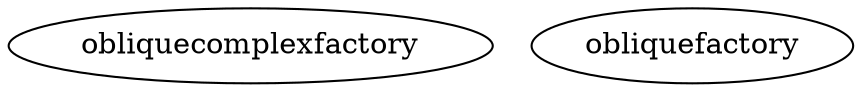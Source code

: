 /* Created by mdot for Matlab */
digraph m2html {

  obliquecomplexfactory [URL="obliquecomplexfactory.html"];
  obliquefactory [URL="obliquefactory.html"];
}